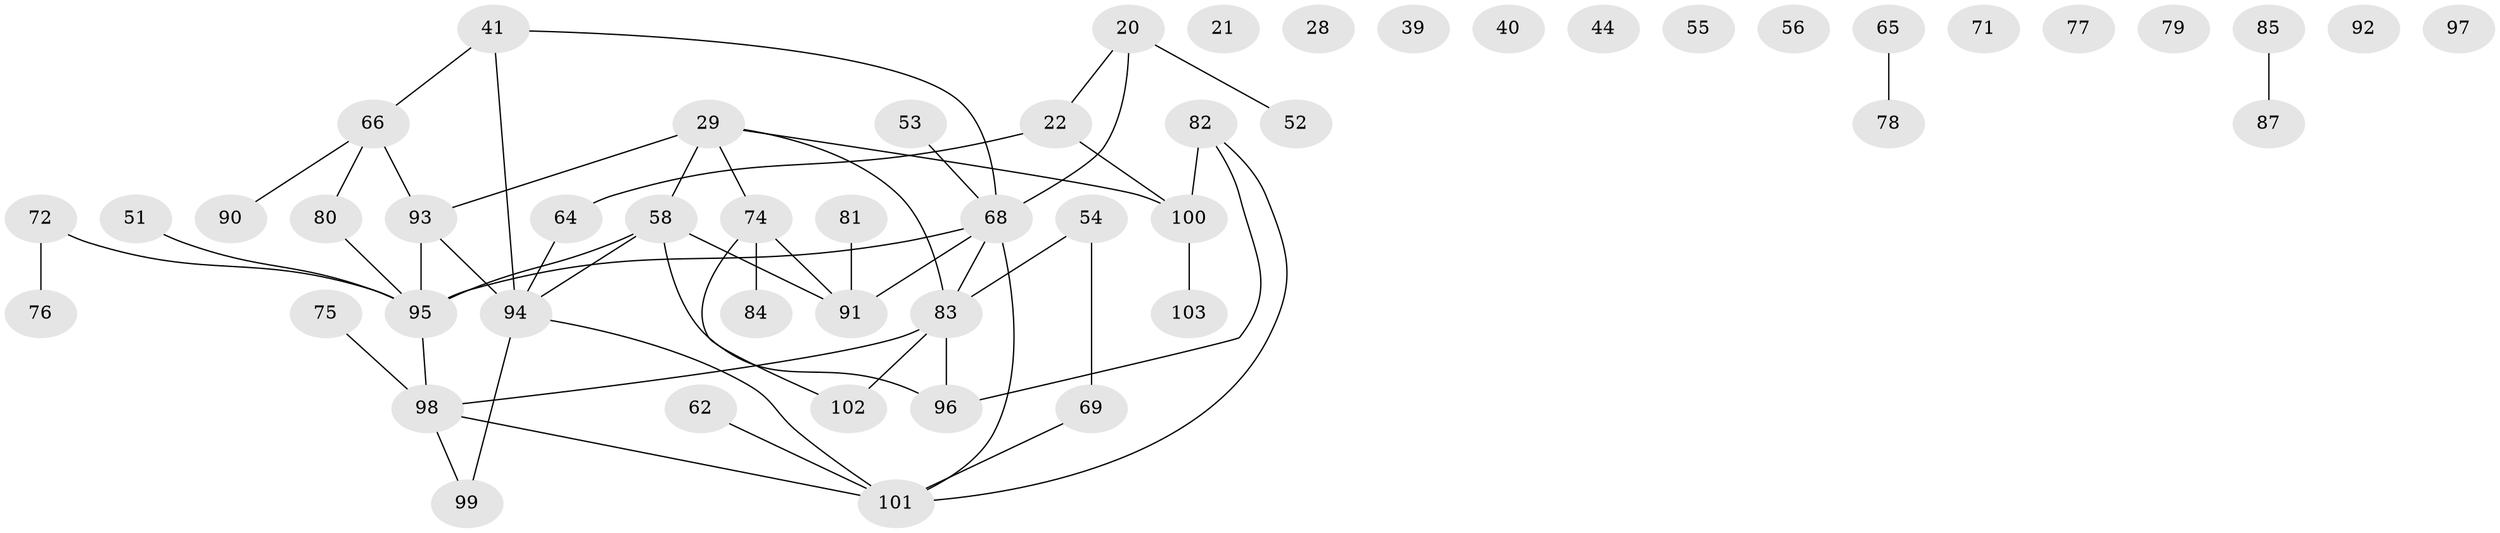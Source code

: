 // original degree distribution, {1: 0.1941747572815534, 2: 0.24271844660194175, 3: 0.23300970873786409, 4: 0.13592233009708737, 0: 0.11650485436893204, 5: 0.05825242718446602, 6: 0.019417475728155338}
// Generated by graph-tools (version 1.1) at 2025/39/03/09/25 04:39:35]
// undirected, 51 vertices, 55 edges
graph export_dot {
graph [start="1"]
  node [color=gray90,style=filled];
  20 [super="+4"];
  21;
  22;
  28;
  29 [super="+3"];
  39;
  40;
  41;
  44;
  51;
  52;
  53 [super="+46"];
  54 [super="+7+9"];
  55;
  56;
  58 [super="+24"];
  62;
  64;
  65;
  66 [super="+25+27+15"];
  68 [super="+43+48"];
  69;
  71;
  72;
  74 [super="+60+67"];
  75;
  76;
  77;
  78;
  79;
  80;
  81;
  82 [super="+32"];
  83 [super="+61+63"];
  84;
  85;
  87;
  90;
  91;
  92;
  93 [super="+14"];
  94 [super="+57+47+37"];
  95 [super="+88+59+49+89"];
  96 [super="+38"];
  97;
  98 [super="+73"];
  99;
  100 [super="+6+42"];
  101 [super="+86+70"];
  102;
  103;
  20 -- 22 [weight=2];
  20 -- 52;
  20 -- 68 [weight=2];
  22 -- 64;
  22 -- 100 [weight=2];
  29 -- 58;
  29 -- 93 [weight=2];
  29 -- 100;
  29 -- 74;
  29 -- 83;
  41 -- 66;
  41 -- 94 [weight=2];
  41 -- 68;
  51 -- 95;
  53 -- 68;
  54 -- 69;
  54 -- 83;
  58 -- 96;
  58 -- 91;
  58 -- 94;
  58 -- 95;
  62 -- 101;
  64 -- 94;
  65 -- 78;
  66 -- 80;
  66 -- 93;
  66 -- 90;
  68 -- 91 [weight=2];
  68 -- 95 [weight=2];
  68 -- 83 [weight=2];
  68 -- 101;
  69 -- 101;
  72 -- 76;
  72 -- 95;
  74 -- 91;
  74 -- 102;
  74 -- 84;
  75 -- 98;
  80 -- 95;
  81 -- 91;
  82 -- 100 [weight=2];
  82 -- 96;
  82 -- 101;
  83 -- 96;
  83 -- 98;
  83 -- 102;
  85 -- 87;
  93 -- 94 [weight=2];
  93 -- 95 [weight=3];
  94 -- 99;
  94 -- 101;
  95 -- 98 [weight=2];
  98 -- 99;
  98 -- 101;
  100 -- 103;
}
